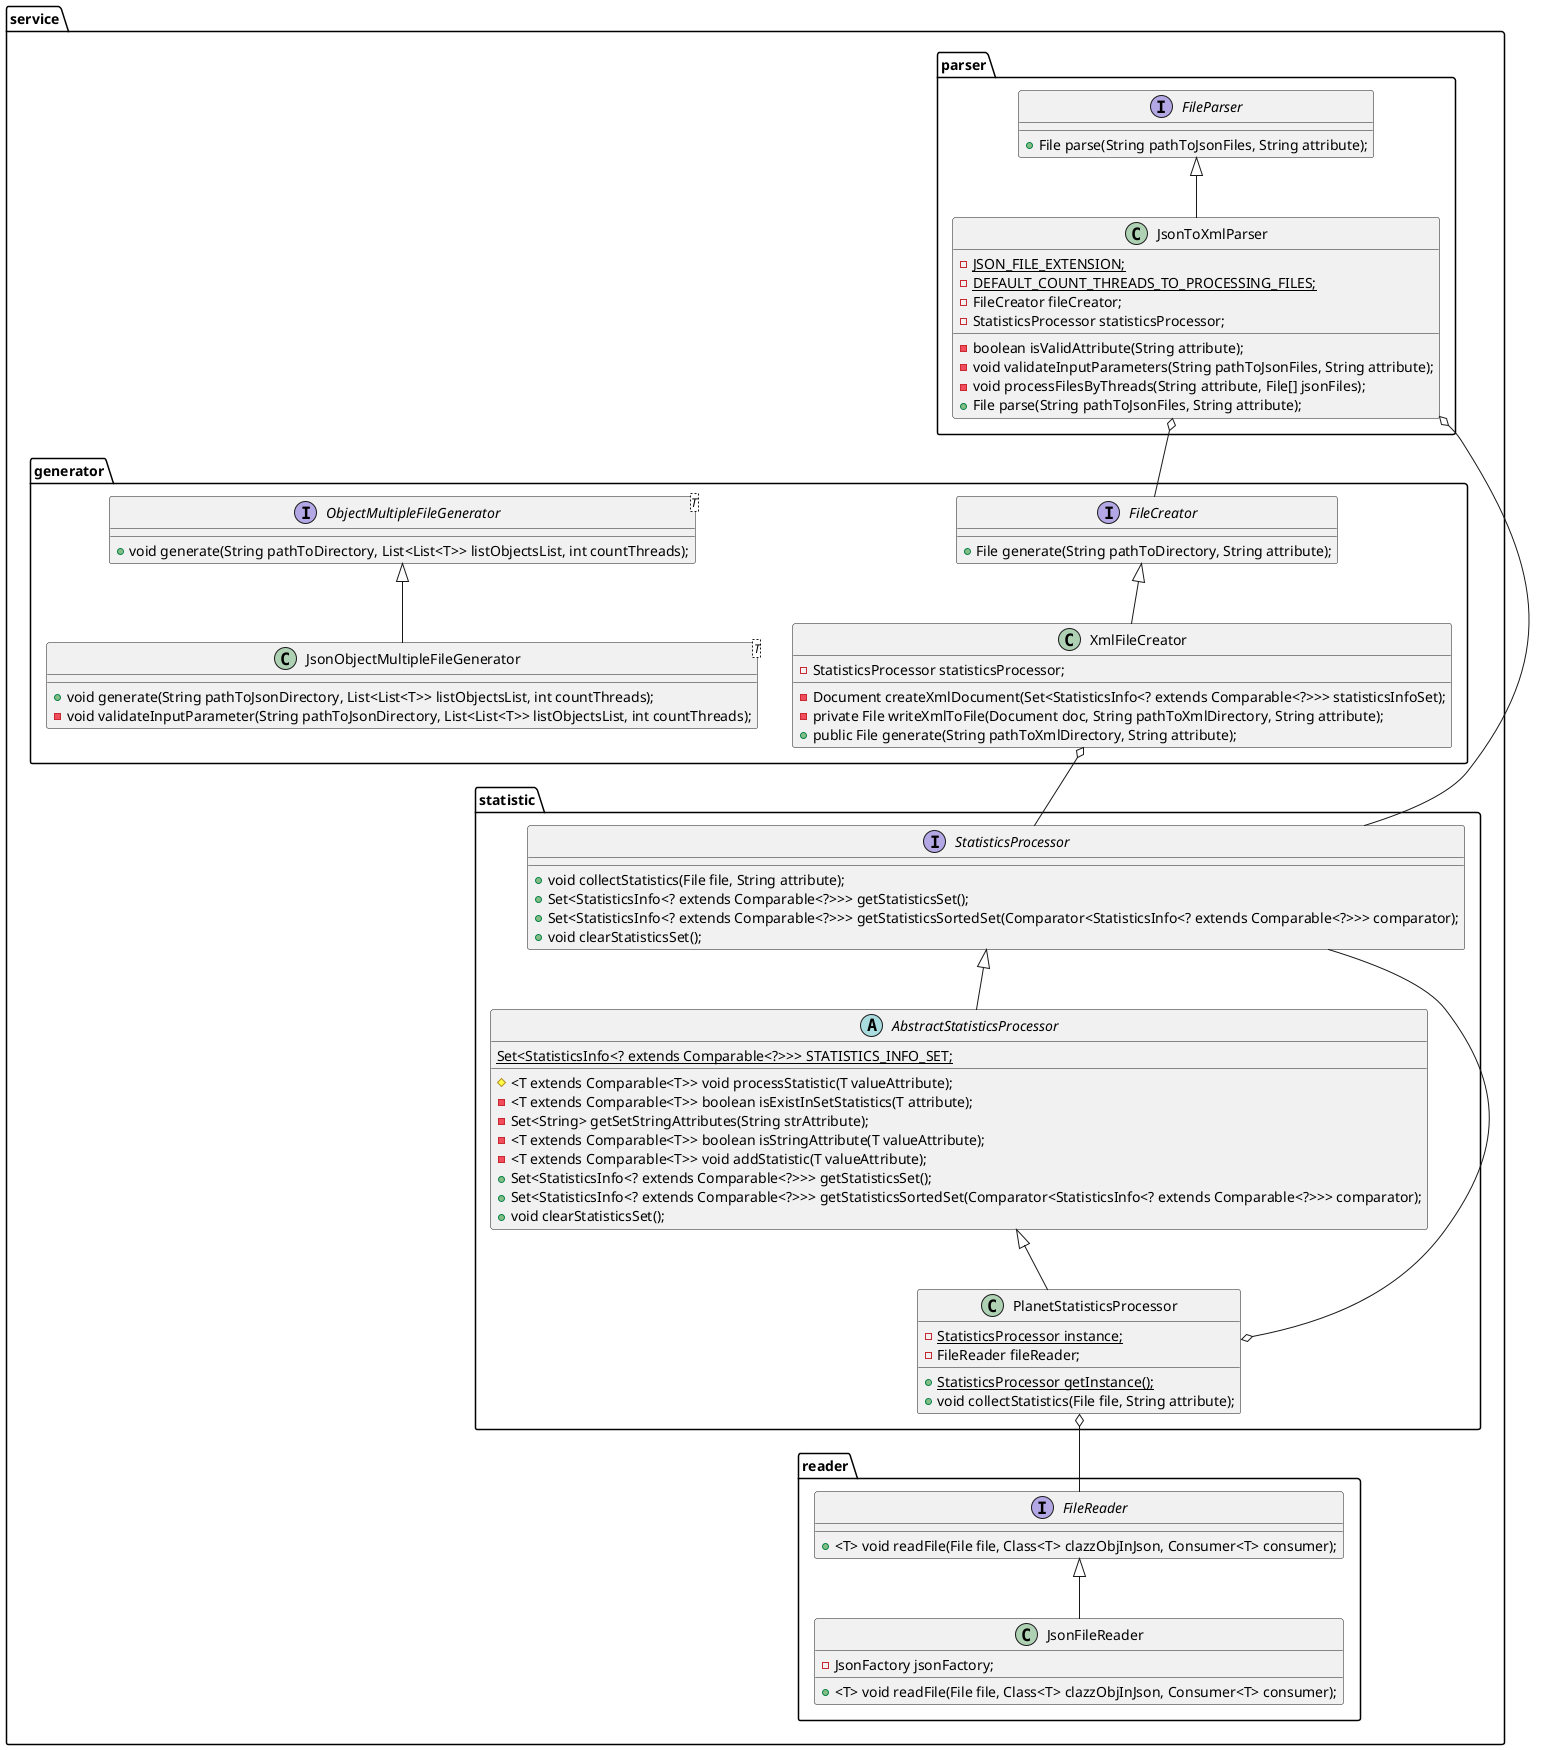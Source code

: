 @startuml
'https://plantuml.com/class-diagram

package service{
    package generator{
        interface FileCreator {
            + File generate(String pathToDirectory, String attribute);
        }
        interface ObjectMultipleFileGenerator<T> {
            + void generate(String pathToDirectory, List<List<T>> listObjectsList, int countThreads);
        }
        class JsonObjectMultipleFileGenerator<T>{
            + void generate(String pathToJsonDirectory, List<List<T>> listObjectsList, int countThreads);
            - void validateInputParameter(String pathToJsonDirectory, List<List<T>> listObjectsList, int countThreads);
        }
        class XmlFileCreator{
            - StatisticsProcessor statisticsProcessor;
            - Document createXmlDocument(Set<StatisticsInfo<? extends Comparable<?>>> statisticsInfoSet);
            - private File writeXmlToFile(Document doc, String pathToXmlDirectory, String attribute);
            + public File generate(String pathToXmlDirectory, String attribute);
        }
    }
    package parser{
        interface FileParser {
            + File parse(String pathToJsonFiles, String attribute);
        }
        class JsonToXmlParser{
            - {static} JSON_FILE_EXTENSION;
            - {static} DEFAULT_COUNT_THREADS_TO_PROCESSING_FILES;
            - FileCreator fileCreator;
            - StatisticsProcessor statisticsProcessor;
            - boolean isValidAttribute(String attribute);
            - void validateInputParameters(String pathToJsonFiles, String attribute);
            - void processFilesByThreads(String attribute, File[] jsonFiles);
            + File parse(String pathToJsonFiles, String attribute);
        }
    }
    package reader{
        interface FileReader{
            + <T> void readFile(File file, Class<T> clazzObjInJson, Consumer<T> consumer);
        }
        class JsonFileReader{
            - JsonFactory jsonFactory;
            + <T> void readFile(File file, Class<T> clazzObjInJson, Consumer<T> consumer);
        }
    }
    package statistic{
        interface StatisticsProcessor{
            + void collectStatistics(File file, String attribute);
            + Set<StatisticsInfo<? extends Comparable<?>>> getStatisticsSet();
            + Set<StatisticsInfo<? extends Comparable<?>>> getStatisticsSortedSet(Comparator<StatisticsInfo<? extends Comparable<?>>> comparator);
            + void clearStatisticsSet();
        }
        abstract class AbstractStatisticsProcessor{
            {static} Set<StatisticsInfo<? extends Comparable<?>>> STATISTICS_INFO_SET;
            # <T extends Comparable<T>> void processStatistic(T valueAttribute);
            - <T extends Comparable<T>> boolean isExistInSetStatistics(T attribute);
            - Set<String> getSetStringAttributes(String strAttribute);
            - <T extends Comparable<T>> boolean isStringAttribute(T valueAttribute);
            - <T extends Comparable<T>> void addStatistic(T valueAttribute);
            + Set<StatisticsInfo<? extends Comparable<?>>> getStatisticsSet();
            + Set<StatisticsInfo<? extends Comparable<?>>> getStatisticsSortedSet(Comparator<StatisticsInfo<? extends Comparable<?>>> comparator);
            + void clearStatisticsSet();

        }
        class PlanetStatisticsProcessor{
            - {static} StatisticsProcessor instance;
            - FileReader fileReader;
            + {static} StatisticsProcessor getInstance();
            + void collectStatistics(File file, String attribute);
        }
    }

FileCreator <|-- XmlFileCreator
ObjectMultipleFileGenerator <|-- JsonObjectMultipleFileGenerator

FileParser <|-- JsonToXmlParser

FileReader <|-- JsonFileReader

StatisticsProcessor <|-- AbstractStatisticsProcessor
AbstractStatisticsProcessor <|-- PlanetStatisticsProcessor


XmlFileCreator o-- StatisticsProcessor

JsonToXmlParser o-- FileCreator
JsonToXmlParser o-- StatisticsProcessor

PlanetStatisticsProcessor o-- StatisticsProcessor
PlanetStatisticsProcessor o-- FileReader

}

@enduml